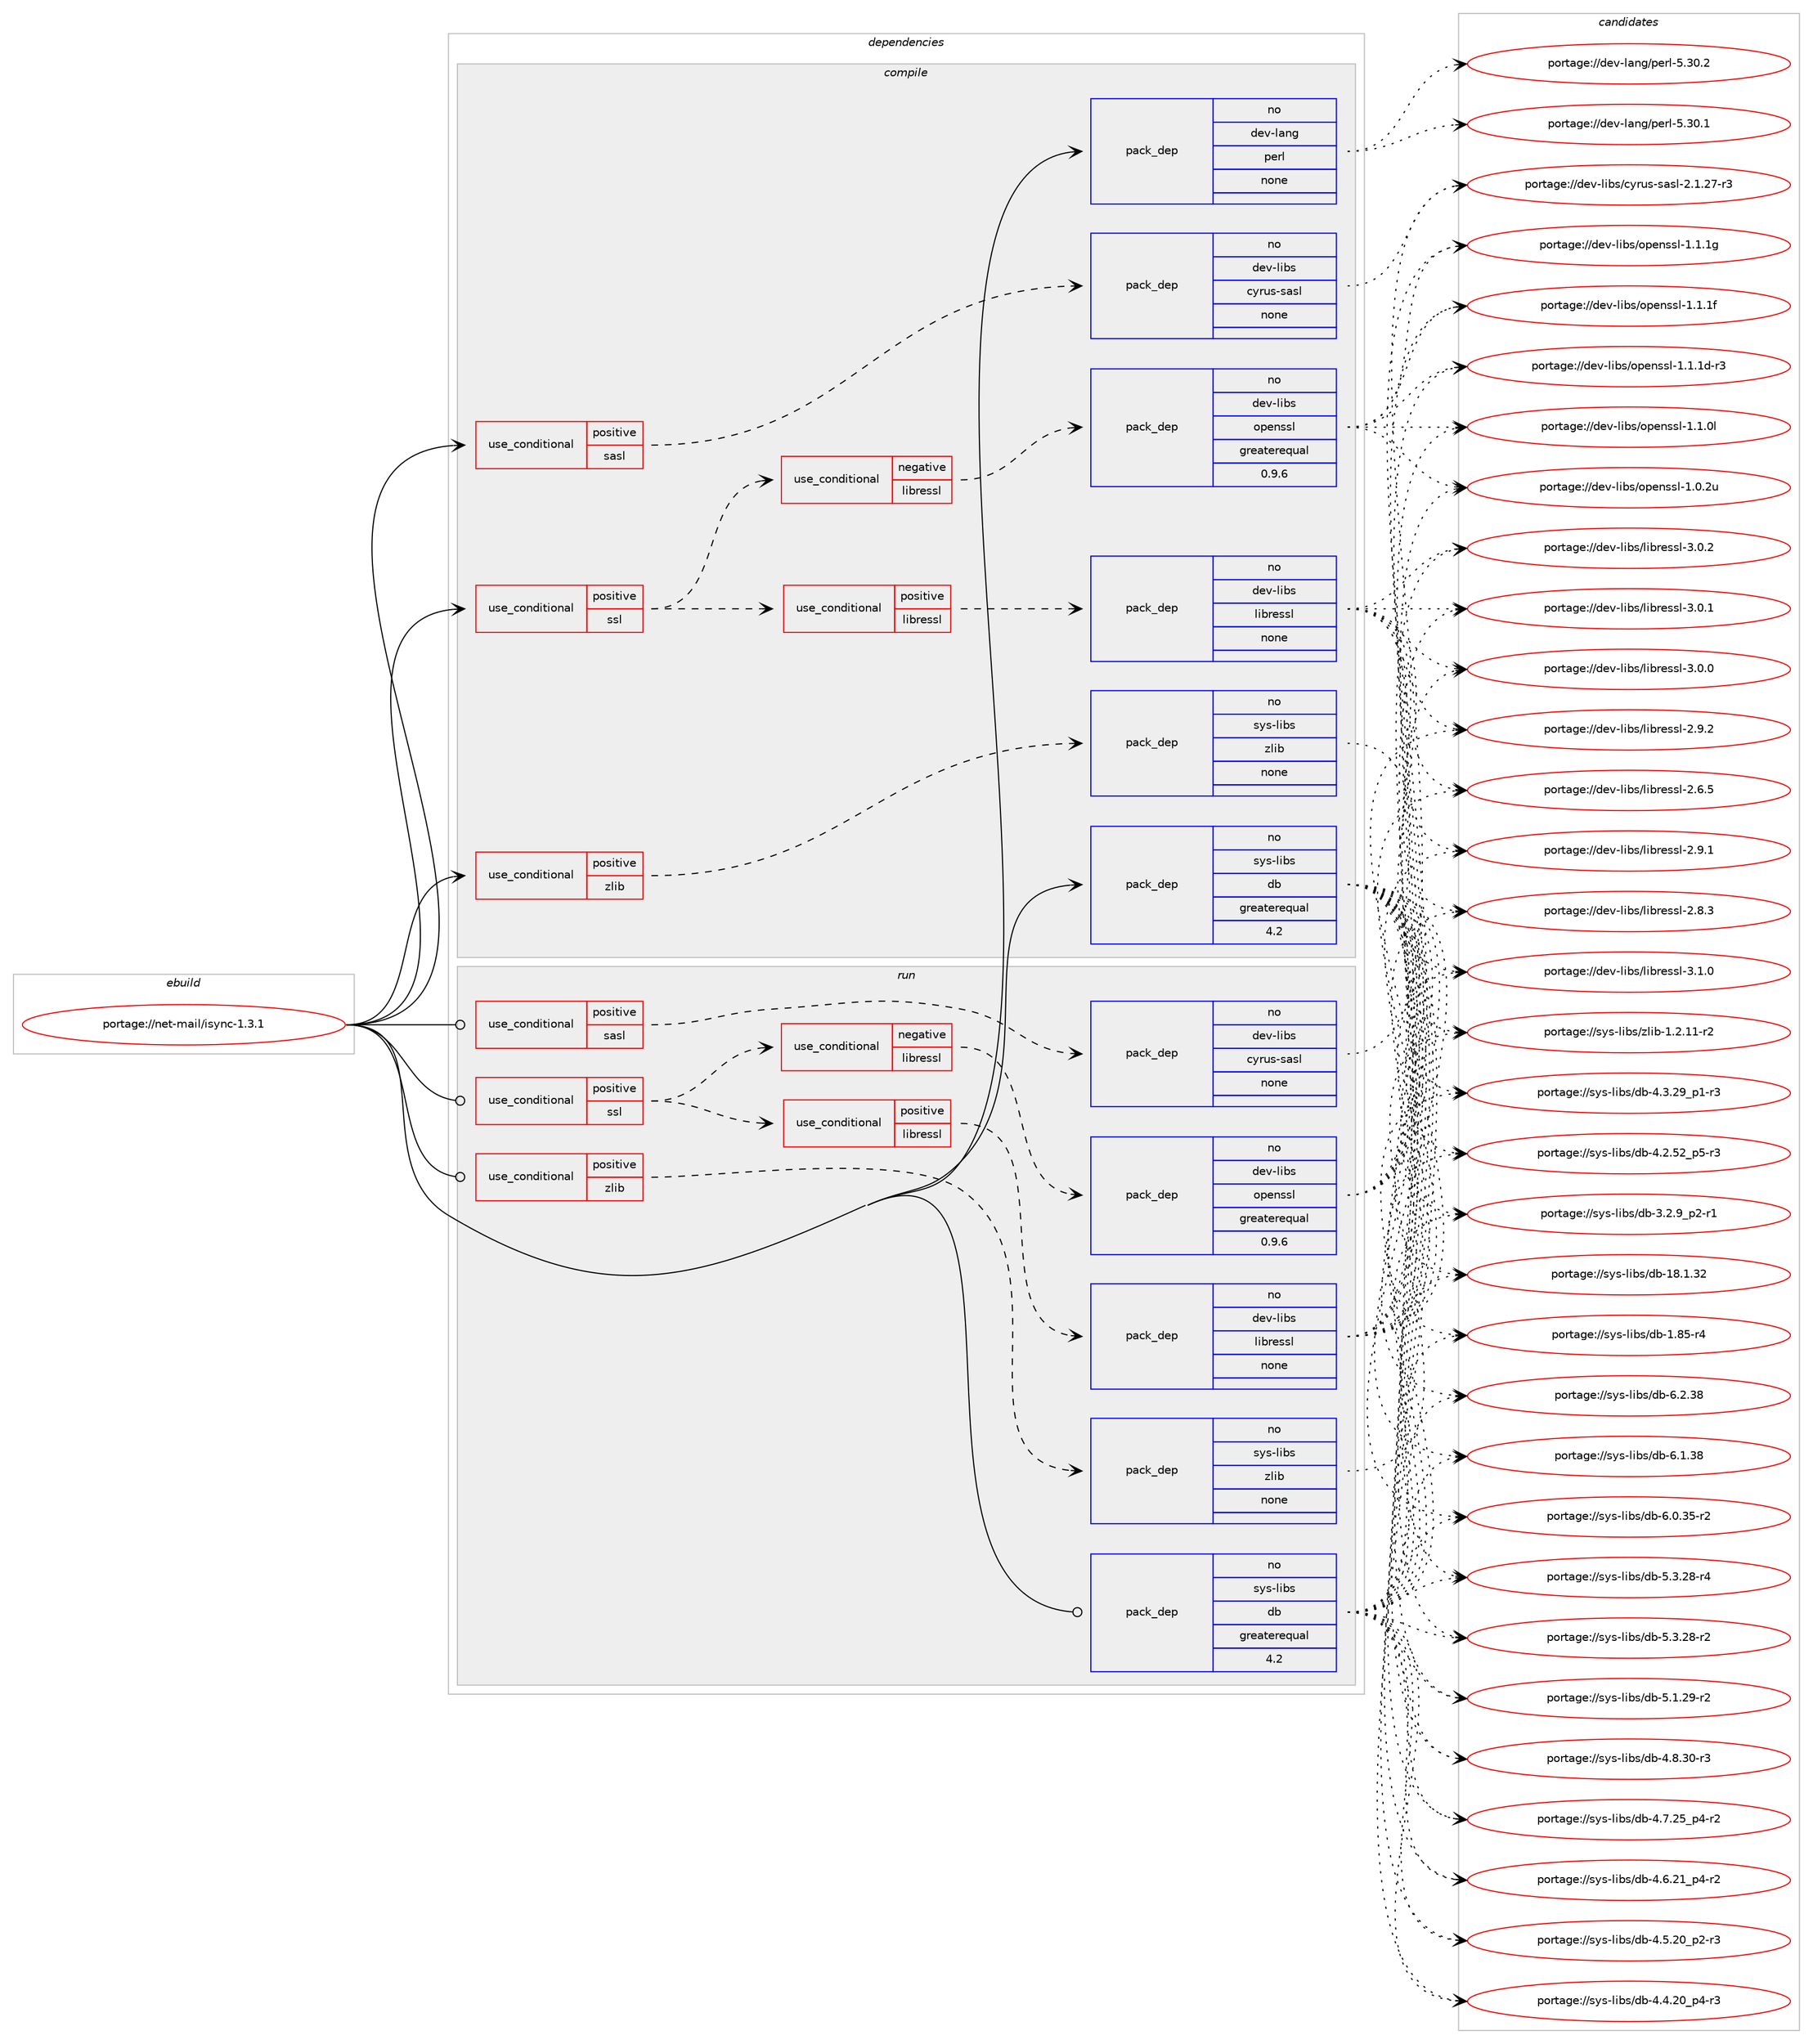digraph prolog {

# *************
# Graph options
# *************

newrank=true;
concentrate=true;
compound=true;
graph [rankdir=LR,fontname=Helvetica,fontsize=10,ranksep=1.5];#, ranksep=2.5, nodesep=0.2];
edge  [arrowhead=vee];
node  [fontname=Helvetica,fontsize=10];

# **********
# The ebuild
# **********

subgraph cluster_leftcol {
color=gray;
rank=same;
label=<<i>ebuild</i>>;
id [label="portage://net-mail/isync-1.3.1", color=red, width=4, href="../net-mail/isync-1.3.1.svg"];
}

# ****************
# The dependencies
# ****************

subgraph cluster_midcol {
color=gray;
label=<<i>dependencies</i>>;
subgraph cluster_compile {
fillcolor="#eeeeee";
style=filled;
label=<<i>compile</i>>;
subgraph cond1126 {
dependency8026 [label=<<TABLE BORDER="0" CELLBORDER="1" CELLSPACING="0" CELLPADDING="4"><TR><TD ROWSPAN="3" CELLPADDING="10">use_conditional</TD></TR><TR><TD>positive</TD></TR><TR><TD>sasl</TD></TR></TABLE>>, shape=none, color=red];
subgraph pack6809 {
dependency8027 [label=<<TABLE BORDER="0" CELLBORDER="1" CELLSPACING="0" CELLPADDING="4" WIDTH="220"><TR><TD ROWSPAN="6" CELLPADDING="30">pack_dep</TD></TR><TR><TD WIDTH="110">no</TD></TR><TR><TD>dev-libs</TD></TR><TR><TD>cyrus-sasl</TD></TR><TR><TD>none</TD></TR><TR><TD></TD></TR></TABLE>>, shape=none, color=blue];
}
dependency8026:e -> dependency8027:w [weight=20,style="dashed",arrowhead="vee"];
}
id:e -> dependency8026:w [weight=20,style="solid",arrowhead="vee"];
subgraph cond1127 {
dependency8028 [label=<<TABLE BORDER="0" CELLBORDER="1" CELLSPACING="0" CELLPADDING="4"><TR><TD ROWSPAN="3" CELLPADDING="10">use_conditional</TD></TR><TR><TD>positive</TD></TR><TR><TD>ssl</TD></TR></TABLE>>, shape=none, color=red];
subgraph cond1128 {
dependency8029 [label=<<TABLE BORDER="0" CELLBORDER="1" CELLSPACING="0" CELLPADDING="4"><TR><TD ROWSPAN="3" CELLPADDING="10">use_conditional</TD></TR><TR><TD>negative</TD></TR><TR><TD>libressl</TD></TR></TABLE>>, shape=none, color=red];
subgraph pack6810 {
dependency8030 [label=<<TABLE BORDER="0" CELLBORDER="1" CELLSPACING="0" CELLPADDING="4" WIDTH="220"><TR><TD ROWSPAN="6" CELLPADDING="30">pack_dep</TD></TR><TR><TD WIDTH="110">no</TD></TR><TR><TD>dev-libs</TD></TR><TR><TD>openssl</TD></TR><TR><TD>greaterequal</TD></TR><TR><TD>0.9.6</TD></TR></TABLE>>, shape=none, color=blue];
}
dependency8029:e -> dependency8030:w [weight=20,style="dashed",arrowhead="vee"];
}
dependency8028:e -> dependency8029:w [weight=20,style="dashed",arrowhead="vee"];
subgraph cond1129 {
dependency8031 [label=<<TABLE BORDER="0" CELLBORDER="1" CELLSPACING="0" CELLPADDING="4"><TR><TD ROWSPAN="3" CELLPADDING="10">use_conditional</TD></TR><TR><TD>positive</TD></TR><TR><TD>libressl</TD></TR></TABLE>>, shape=none, color=red];
subgraph pack6811 {
dependency8032 [label=<<TABLE BORDER="0" CELLBORDER="1" CELLSPACING="0" CELLPADDING="4" WIDTH="220"><TR><TD ROWSPAN="6" CELLPADDING="30">pack_dep</TD></TR><TR><TD WIDTH="110">no</TD></TR><TR><TD>dev-libs</TD></TR><TR><TD>libressl</TD></TR><TR><TD>none</TD></TR><TR><TD></TD></TR></TABLE>>, shape=none, color=blue];
}
dependency8031:e -> dependency8032:w [weight=20,style="dashed",arrowhead="vee"];
}
dependency8028:e -> dependency8031:w [weight=20,style="dashed",arrowhead="vee"];
}
id:e -> dependency8028:w [weight=20,style="solid",arrowhead="vee"];
subgraph cond1130 {
dependency8033 [label=<<TABLE BORDER="0" CELLBORDER="1" CELLSPACING="0" CELLPADDING="4"><TR><TD ROWSPAN="3" CELLPADDING="10">use_conditional</TD></TR><TR><TD>positive</TD></TR><TR><TD>zlib</TD></TR></TABLE>>, shape=none, color=red];
subgraph pack6812 {
dependency8034 [label=<<TABLE BORDER="0" CELLBORDER="1" CELLSPACING="0" CELLPADDING="4" WIDTH="220"><TR><TD ROWSPAN="6" CELLPADDING="30">pack_dep</TD></TR><TR><TD WIDTH="110">no</TD></TR><TR><TD>sys-libs</TD></TR><TR><TD>zlib</TD></TR><TR><TD>none</TD></TR><TR><TD></TD></TR></TABLE>>, shape=none, color=blue];
}
dependency8033:e -> dependency8034:w [weight=20,style="dashed",arrowhead="vee"];
}
id:e -> dependency8033:w [weight=20,style="solid",arrowhead="vee"];
subgraph pack6813 {
dependency8035 [label=<<TABLE BORDER="0" CELLBORDER="1" CELLSPACING="0" CELLPADDING="4" WIDTH="220"><TR><TD ROWSPAN="6" CELLPADDING="30">pack_dep</TD></TR><TR><TD WIDTH="110">no</TD></TR><TR><TD>dev-lang</TD></TR><TR><TD>perl</TD></TR><TR><TD>none</TD></TR><TR><TD></TD></TR></TABLE>>, shape=none, color=blue];
}
id:e -> dependency8035:w [weight=20,style="solid",arrowhead="vee"];
subgraph pack6814 {
dependency8036 [label=<<TABLE BORDER="0" CELLBORDER="1" CELLSPACING="0" CELLPADDING="4" WIDTH="220"><TR><TD ROWSPAN="6" CELLPADDING="30">pack_dep</TD></TR><TR><TD WIDTH="110">no</TD></TR><TR><TD>sys-libs</TD></TR><TR><TD>db</TD></TR><TR><TD>greaterequal</TD></TR><TR><TD>4.2</TD></TR></TABLE>>, shape=none, color=blue];
}
id:e -> dependency8036:w [weight=20,style="solid",arrowhead="vee"];
}
subgraph cluster_compileandrun {
fillcolor="#eeeeee";
style=filled;
label=<<i>compile and run</i>>;
}
subgraph cluster_run {
fillcolor="#eeeeee";
style=filled;
label=<<i>run</i>>;
subgraph cond1131 {
dependency8037 [label=<<TABLE BORDER="0" CELLBORDER="1" CELLSPACING="0" CELLPADDING="4"><TR><TD ROWSPAN="3" CELLPADDING="10">use_conditional</TD></TR><TR><TD>positive</TD></TR><TR><TD>sasl</TD></TR></TABLE>>, shape=none, color=red];
subgraph pack6815 {
dependency8038 [label=<<TABLE BORDER="0" CELLBORDER="1" CELLSPACING="0" CELLPADDING="4" WIDTH="220"><TR><TD ROWSPAN="6" CELLPADDING="30">pack_dep</TD></TR><TR><TD WIDTH="110">no</TD></TR><TR><TD>dev-libs</TD></TR><TR><TD>cyrus-sasl</TD></TR><TR><TD>none</TD></TR><TR><TD></TD></TR></TABLE>>, shape=none, color=blue];
}
dependency8037:e -> dependency8038:w [weight=20,style="dashed",arrowhead="vee"];
}
id:e -> dependency8037:w [weight=20,style="solid",arrowhead="odot"];
subgraph cond1132 {
dependency8039 [label=<<TABLE BORDER="0" CELLBORDER="1" CELLSPACING="0" CELLPADDING="4"><TR><TD ROWSPAN="3" CELLPADDING="10">use_conditional</TD></TR><TR><TD>positive</TD></TR><TR><TD>ssl</TD></TR></TABLE>>, shape=none, color=red];
subgraph cond1133 {
dependency8040 [label=<<TABLE BORDER="0" CELLBORDER="1" CELLSPACING="0" CELLPADDING="4"><TR><TD ROWSPAN="3" CELLPADDING="10">use_conditional</TD></TR><TR><TD>negative</TD></TR><TR><TD>libressl</TD></TR></TABLE>>, shape=none, color=red];
subgraph pack6816 {
dependency8041 [label=<<TABLE BORDER="0" CELLBORDER="1" CELLSPACING="0" CELLPADDING="4" WIDTH="220"><TR><TD ROWSPAN="6" CELLPADDING="30">pack_dep</TD></TR><TR><TD WIDTH="110">no</TD></TR><TR><TD>dev-libs</TD></TR><TR><TD>openssl</TD></TR><TR><TD>greaterequal</TD></TR><TR><TD>0.9.6</TD></TR></TABLE>>, shape=none, color=blue];
}
dependency8040:e -> dependency8041:w [weight=20,style="dashed",arrowhead="vee"];
}
dependency8039:e -> dependency8040:w [weight=20,style="dashed",arrowhead="vee"];
subgraph cond1134 {
dependency8042 [label=<<TABLE BORDER="0" CELLBORDER="1" CELLSPACING="0" CELLPADDING="4"><TR><TD ROWSPAN="3" CELLPADDING="10">use_conditional</TD></TR><TR><TD>positive</TD></TR><TR><TD>libressl</TD></TR></TABLE>>, shape=none, color=red];
subgraph pack6817 {
dependency8043 [label=<<TABLE BORDER="0" CELLBORDER="1" CELLSPACING="0" CELLPADDING="4" WIDTH="220"><TR><TD ROWSPAN="6" CELLPADDING="30">pack_dep</TD></TR><TR><TD WIDTH="110">no</TD></TR><TR><TD>dev-libs</TD></TR><TR><TD>libressl</TD></TR><TR><TD>none</TD></TR><TR><TD></TD></TR></TABLE>>, shape=none, color=blue];
}
dependency8042:e -> dependency8043:w [weight=20,style="dashed",arrowhead="vee"];
}
dependency8039:e -> dependency8042:w [weight=20,style="dashed",arrowhead="vee"];
}
id:e -> dependency8039:w [weight=20,style="solid",arrowhead="odot"];
subgraph cond1135 {
dependency8044 [label=<<TABLE BORDER="0" CELLBORDER="1" CELLSPACING="0" CELLPADDING="4"><TR><TD ROWSPAN="3" CELLPADDING="10">use_conditional</TD></TR><TR><TD>positive</TD></TR><TR><TD>zlib</TD></TR></TABLE>>, shape=none, color=red];
subgraph pack6818 {
dependency8045 [label=<<TABLE BORDER="0" CELLBORDER="1" CELLSPACING="0" CELLPADDING="4" WIDTH="220"><TR><TD ROWSPAN="6" CELLPADDING="30">pack_dep</TD></TR><TR><TD WIDTH="110">no</TD></TR><TR><TD>sys-libs</TD></TR><TR><TD>zlib</TD></TR><TR><TD>none</TD></TR><TR><TD></TD></TR></TABLE>>, shape=none, color=blue];
}
dependency8044:e -> dependency8045:w [weight=20,style="dashed",arrowhead="vee"];
}
id:e -> dependency8044:w [weight=20,style="solid",arrowhead="odot"];
subgraph pack6819 {
dependency8046 [label=<<TABLE BORDER="0" CELLBORDER="1" CELLSPACING="0" CELLPADDING="4" WIDTH="220"><TR><TD ROWSPAN="6" CELLPADDING="30">pack_dep</TD></TR><TR><TD WIDTH="110">no</TD></TR><TR><TD>sys-libs</TD></TR><TR><TD>db</TD></TR><TR><TD>greaterequal</TD></TR><TR><TD>4.2</TD></TR></TABLE>>, shape=none, color=blue];
}
id:e -> dependency8046:w [weight=20,style="solid",arrowhead="odot"];
}
}

# **************
# The candidates
# **************

subgraph cluster_choices {
rank=same;
color=gray;
label=<<i>candidates</i>>;

subgraph choice6809 {
color=black;
nodesep=1;
choice100101118451081059811547991211141171154511597115108455046494650554511451 [label="portage://dev-libs/cyrus-sasl-2.1.27-r3", color=red, width=4,href="../dev-libs/cyrus-sasl-2.1.27-r3.svg"];
dependency8027:e -> choice100101118451081059811547991211141171154511597115108455046494650554511451:w [style=dotted,weight="100"];
}
subgraph choice6810 {
color=black;
nodesep=1;
choice100101118451081059811547111112101110115115108454946494649103 [label="portage://dev-libs/openssl-1.1.1g", color=red, width=4,href="../dev-libs/openssl-1.1.1g.svg"];
choice100101118451081059811547111112101110115115108454946494649102 [label="portage://dev-libs/openssl-1.1.1f", color=red, width=4,href="../dev-libs/openssl-1.1.1f.svg"];
choice1001011184510810598115471111121011101151151084549464946491004511451 [label="portage://dev-libs/openssl-1.1.1d-r3", color=red, width=4,href="../dev-libs/openssl-1.1.1d-r3.svg"];
choice100101118451081059811547111112101110115115108454946494648108 [label="portage://dev-libs/openssl-1.1.0l", color=red, width=4,href="../dev-libs/openssl-1.1.0l.svg"];
choice100101118451081059811547111112101110115115108454946484650117 [label="portage://dev-libs/openssl-1.0.2u", color=red, width=4,href="../dev-libs/openssl-1.0.2u.svg"];
dependency8030:e -> choice100101118451081059811547111112101110115115108454946494649103:w [style=dotted,weight="100"];
dependency8030:e -> choice100101118451081059811547111112101110115115108454946494649102:w [style=dotted,weight="100"];
dependency8030:e -> choice1001011184510810598115471111121011101151151084549464946491004511451:w [style=dotted,weight="100"];
dependency8030:e -> choice100101118451081059811547111112101110115115108454946494648108:w [style=dotted,weight="100"];
dependency8030:e -> choice100101118451081059811547111112101110115115108454946484650117:w [style=dotted,weight="100"];
}
subgraph choice6811 {
color=black;
nodesep=1;
choice10010111845108105981154710810598114101115115108455146494648 [label="portage://dev-libs/libressl-3.1.0", color=red, width=4,href="../dev-libs/libressl-3.1.0.svg"];
choice10010111845108105981154710810598114101115115108455146484650 [label="portage://dev-libs/libressl-3.0.2", color=red, width=4,href="../dev-libs/libressl-3.0.2.svg"];
choice10010111845108105981154710810598114101115115108455146484649 [label="portage://dev-libs/libressl-3.0.1", color=red, width=4,href="../dev-libs/libressl-3.0.1.svg"];
choice10010111845108105981154710810598114101115115108455146484648 [label="portage://dev-libs/libressl-3.0.0", color=red, width=4,href="../dev-libs/libressl-3.0.0.svg"];
choice10010111845108105981154710810598114101115115108455046574650 [label="portage://dev-libs/libressl-2.9.2", color=red, width=4,href="../dev-libs/libressl-2.9.2.svg"];
choice10010111845108105981154710810598114101115115108455046574649 [label="portage://dev-libs/libressl-2.9.1", color=red, width=4,href="../dev-libs/libressl-2.9.1.svg"];
choice10010111845108105981154710810598114101115115108455046564651 [label="portage://dev-libs/libressl-2.8.3", color=red, width=4,href="../dev-libs/libressl-2.8.3.svg"];
choice10010111845108105981154710810598114101115115108455046544653 [label="portage://dev-libs/libressl-2.6.5", color=red, width=4,href="../dev-libs/libressl-2.6.5.svg"];
dependency8032:e -> choice10010111845108105981154710810598114101115115108455146494648:w [style=dotted,weight="100"];
dependency8032:e -> choice10010111845108105981154710810598114101115115108455146484650:w [style=dotted,weight="100"];
dependency8032:e -> choice10010111845108105981154710810598114101115115108455146484649:w [style=dotted,weight="100"];
dependency8032:e -> choice10010111845108105981154710810598114101115115108455146484648:w [style=dotted,weight="100"];
dependency8032:e -> choice10010111845108105981154710810598114101115115108455046574650:w [style=dotted,weight="100"];
dependency8032:e -> choice10010111845108105981154710810598114101115115108455046574649:w [style=dotted,weight="100"];
dependency8032:e -> choice10010111845108105981154710810598114101115115108455046564651:w [style=dotted,weight="100"];
dependency8032:e -> choice10010111845108105981154710810598114101115115108455046544653:w [style=dotted,weight="100"];
}
subgraph choice6812 {
color=black;
nodesep=1;
choice11512111545108105981154712210810598454946504649494511450 [label="portage://sys-libs/zlib-1.2.11-r2", color=red, width=4,href="../sys-libs/zlib-1.2.11-r2.svg"];
dependency8034:e -> choice11512111545108105981154712210810598454946504649494511450:w [style=dotted,weight="100"];
}
subgraph choice6813 {
color=black;
nodesep=1;
choice10010111845108971101034711210111410845534651484650 [label="portage://dev-lang/perl-5.30.2", color=red, width=4,href="../dev-lang/perl-5.30.2.svg"];
choice10010111845108971101034711210111410845534651484649 [label="portage://dev-lang/perl-5.30.1", color=red, width=4,href="../dev-lang/perl-5.30.1.svg"];
dependency8035:e -> choice10010111845108971101034711210111410845534651484650:w [style=dotted,weight="100"];
dependency8035:e -> choice10010111845108971101034711210111410845534651484649:w [style=dotted,weight="100"];
}
subgraph choice6814 {
color=black;
nodesep=1;
choice1151211154510810598115471009845544650465156 [label="portage://sys-libs/db-6.2.38", color=red, width=4,href="../sys-libs/db-6.2.38.svg"];
choice1151211154510810598115471009845544649465156 [label="portage://sys-libs/db-6.1.38", color=red, width=4,href="../sys-libs/db-6.1.38.svg"];
choice11512111545108105981154710098455446484651534511450 [label="portage://sys-libs/db-6.0.35-r2", color=red, width=4,href="../sys-libs/db-6.0.35-r2.svg"];
choice11512111545108105981154710098455346514650564511452 [label="portage://sys-libs/db-5.3.28-r4", color=red, width=4,href="../sys-libs/db-5.3.28-r4.svg"];
choice11512111545108105981154710098455346514650564511450 [label="portage://sys-libs/db-5.3.28-r2", color=red, width=4,href="../sys-libs/db-5.3.28-r2.svg"];
choice11512111545108105981154710098455346494650574511450 [label="portage://sys-libs/db-5.1.29-r2", color=red, width=4,href="../sys-libs/db-5.1.29-r2.svg"];
choice11512111545108105981154710098455246564651484511451 [label="portage://sys-libs/db-4.8.30-r3", color=red, width=4,href="../sys-libs/db-4.8.30-r3.svg"];
choice115121115451081059811547100984552465546505395112524511450 [label="portage://sys-libs/db-4.7.25_p4-r2", color=red, width=4,href="../sys-libs/db-4.7.25_p4-r2.svg"];
choice115121115451081059811547100984552465446504995112524511450 [label="portage://sys-libs/db-4.6.21_p4-r2", color=red, width=4,href="../sys-libs/db-4.6.21_p4-r2.svg"];
choice115121115451081059811547100984552465346504895112504511451 [label="portage://sys-libs/db-4.5.20_p2-r3", color=red, width=4,href="../sys-libs/db-4.5.20_p2-r3.svg"];
choice115121115451081059811547100984552465246504895112524511451 [label="portage://sys-libs/db-4.4.20_p4-r3", color=red, width=4,href="../sys-libs/db-4.4.20_p4-r3.svg"];
choice115121115451081059811547100984552465146505795112494511451 [label="portage://sys-libs/db-4.3.29_p1-r3", color=red, width=4,href="../sys-libs/db-4.3.29_p1-r3.svg"];
choice115121115451081059811547100984552465046535095112534511451 [label="portage://sys-libs/db-4.2.52_p5-r3", color=red, width=4,href="../sys-libs/db-4.2.52_p5-r3.svg"];
choice1151211154510810598115471009845514650465795112504511449 [label="portage://sys-libs/db-3.2.9_p2-r1", color=red, width=4,href="../sys-libs/db-3.2.9_p2-r1.svg"];
choice115121115451081059811547100984549564649465150 [label="portage://sys-libs/db-18.1.32", color=red, width=4,href="../sys-libs/db-18.1.32.svg"];
choice1151211154510810598115471009845494656534511452 [label="portage://sys-libs/db-1.85-r4", color=red, width=4,href="../sys-libs/db-1.85-r4.svg"];
dependency8036:e -> choice1151211154510810598115471009845544650465156:w [style=dotted,weight="100"];
dependency8036:e -> choice1151211154510810598115471009845544649465156:w [style=dotted,weight="100"];
dependency8036:e -> choice11512111545108105981154710098455446484651534511450:w [style=dotted,weight="100"];
dependency8036:e -> choice11512111545108105981154710098455346514650564511452:w [style=dotted,weight="100"];
dependency8036:e -> choice11512111545108105981154710098455346514650564511450:w [style=dotted,weight="100"];
dependency8036:e -> choice11512111545108105981154710098455346494650574511450:w [style=dotted,weight="100"];
dependency8036:e -> choice11512111545108105981154710098455246564651484511451:w [style=dotted,weight="100"];
dependency8036:e -> choice115121115451081059811547100984552465546505395112524511450:w [style=dotted,weight="100"];
dependency8036:e -> choice115121115451081059811547100984552465446504995112524511450:w [style=dotted,weight="100"];
dependency8036:e -> choice115121115451081059811547100984552465346504895112504511451:w [style=dotted,weight="100"];
dependency8036:e -> choice115121115451081059811547100984552465246504895112524511451:w [style=dotted,weight="100"];
dependency8036:e -> choice115121115451081059811547100984552465146505795112494511451:w [style=dotted,weight="100"];
dependency8036:e -> choice115121115451081059811547100984552465046535095112534511451:w [style=dotted,weight="100"];
dependency8036:e -> choice1151211154510810598115471009845514650465795112504511449:w [style=dotted,weight="100"];
dependency8036:e -> choice115121115451081059811547100984549564649465150:w [style=dotted,weight="100"];
dependency8036:e -> choice1151211154510810598115471009845494656534511452:w [style=dotted,weight="100"];
}
subgraph choice6815 {
color=black;
nodesep=1;
choice100101118451081059811547991211141171154511597115108455046494650554511451 [label="portage://dev-libs/cyrus-sasl-2.1.27-r3", color=red, width=4,href="../dev-libs/cyrus-sasl-2.1.27-r3.svg"];
dependency8038:e -> choice100101118451081059811547991211141171154511597115108455046494650554511451:w [style=dotted,weight="100"];
}
subgraph choice6816 {
color=black;
nodesep=1;
choice100101118451081059811547111112101110115115108454946494649103 [label="portage://dev-libs/openssl-1.1.1g", color=red, width=4,href="../dev-libs/openssl-1.1.1g.svg"];
choice100101118451081059811547111112101110115115108454946494649102 [label="portage://dev-libs/openssl-1.1.1f", color=red, width=4,href="../dev-libs/openssl-1.1.1f.svg"];
choice1001011184510810598115471111121011101151151084549464946491004511451 [label="portage://dev-libs/openssl-1.1.1d-r3", color=red, width=4,href="../dev-libs/openssl-1.1.1d-r3.svg"];
choice100101118451081059811547111112101110115115108454946494648108 [label="portage://dev-libs/openssl-1.1.0l", color=red, width=4,href="../dev-libs/openssl-1.1.0l.svg"];
choice100101118451081059811547111112101110115115108454946484650117 [label="portage://dev-libs/openssl-1.0.2u", color=red, width=4,href="../dev-libs/openssl-1.0.2u.svg"];
dependency8041:e -> choice100101118451081059811547111112101110115115108454946494649103:w [style=dotted,weight="100"];
dependency8041:e -> choice100101118451081059811547111112101110115115108454946494649102:w [style=dotted,weight="100"];
dependency8041:e -> choice1001011184510810598115471111121011101151151084549464946491004511451:w [style=dotted,weight="100"];
dependency8041:e -> choice100101118451081059811547111112101110115115108454946494648108:w [style=dotted,weight="100"];
dependency8041:e -> choice100101118451081059811547111112101110115115108454946484650117:w [style=dotted,weight="100"];
}
subgraph choice6817 {
color=black;
nodesep=1;
choice10010111845108105981154710810598114101115115108455146494648 [label="portage://dev-libs/libressl-3.1.0", color=red, width=4,href="../dev-libs/libressl-3.1.0.svg"];
choice10010111845108105981154710810598114101115115108455146484650 [label="portage://dev-libs/libressl-3.0.2", color=red, width=4,href="../dev-libs/libressl-3.0.2.svg"];
choice10010111845108105981154710810598114101115115108455146484649 [label="portage://dev-libs/libressl-3.0.1", color=red, width=4,href="../dev-libs/libressl-3.0.1.svg"];
choice10010111845108105981154710810598114101115115108455146484648 [label="portage://dev-libs/libressl-3.0.0", color=red, width=4,href="../dev-libs/libressl-3.0.0.svg"];
choice10010111845108105981154710810598114101115115108455046574650 [label="portage://dev-libs/libressl-2.9.2", color=red, width=4,href="../dev-libs/libressl-2.9.2.svg"];
choice10010111845108105981154710810598114101115115108455046574649 [label="portage://dev-libs/libressl-2.9.1", color=red, width=4,href="../dev-libs/libressl-2.9.1.svg"];
choice10010111845108105981154710810598114101115115108455046564651 [label="portage://dev-libs/libressl-2.8.3", color=red, width=4,href="../dev-libs/libressl-2.8.3.svg"];
choice10010111845108105981154710810598114101115115108455046544653 [label="portage://dev-libs/libressl-2.6.5", color=red, width=4,href="../dev-libs/libressl-2.6.5.svg"];
dependency8043:e -> choice10010111845108105981154710810598114101115115108455146494648:w [style=dotted,weight="100"];
dependency8043:e -> choice10010111845108105981154710810598114101115115108455146484650:w [style=dotted,weight="100"];
dependency8043:e -> choice10010111845108105981154710810598114101115115108455146484649:w [style=dotted,weight="100"];
dependency8043:e -> choice10010111845108105981154710810598114101115115108455146484648:w [style=dotted,weight="100"];
dependency8043:e -> choice10010111845108105981154710810598114101115115108455046574650:w [style=dotted,weight="100"];
dependency8043:e -> choice10010111845108105981154710810598114101115115108455046574649:w [style=dotted,weight="100"];
dependency8043:e -> choice10010111845108105981154710810598114101115115108455046564651:w [style=dotted,weight="100"];
dependency8043:e -> choice10010111845108105981154710810598114101115115108455046544653:w [style=dotted,weight="100"];
}
subgraph choice6818 {
color=black;
nodesep=1;
choice11512111545108105981154712210810598454946504649494511450 [label="portage://sys-libs/zlib-1.2.11-r2", color=red, width=4,href="../sys-libs/zlib-1.2.11-r2.svg"];
dependency8045:e -> choice11512111545108105981154712210810598454946504649494511450:w [style=dotted,weight="100"];
}
subgraph choice6819 {
color=black;
nodesep=1;
choice1151211154510810598115471009845544650465156 [label="portage://sys-libs/db-6.2.38", color=red, width=4,href="../sys-libs/db-6.2.38.svg"];
choice1151211154510810598115471009845544649465156 [label="portage://sys-libs/db-6.1.38", color=red, width=4,href="../sys-libs/db-6.1.38.svg"];
choice11512111545108105981154710098455446484651534511450 [label="portage://sys-libs/db-6.0.35-r2", color=red, width=4,href="../sys-libs/db-6.0.35-r2.svg"];
choice11512111545108105981154710098455346514650564511452 [label="portage://sys-libs/db-5.3.28-r4", color=red, width=4,href="../sys-libs/db-5.3.28-r4.svg"];
choice11512111545108105981154710098455346514650564511450 [label="portage://sys-libs/db-5.3.28-r2", color=red, width=4,href="../sys-libs/db-5.3.28-r2.svg"];
choice11512111545108105981154710098455346494650574511450 [label="portage://sys-libs/db-5.1.29-r2", color=red, width=4,href="../sys-libs/db-5.1.29-r2.svg"];
choice11512111545108105981154710098455246564651484511451 [label="portage://sys-libs/db-4.8.30-r3", color=red, width=4,href="../sys-libs/db-4.8.30-r3.svg"];
choice115121115451081059811547100984552465546505395112524511450 [label="portage://sys-libs/db-4.7.25_p4-r2", color=red, width=4,href="../sys-libs/db-4.7.25_p4-r2.svg"];
choice115121115451081059811547100984552465446504995112524511450 [label="portage://sys-libs/db-4.6.21_p4-r2", color=red, width=4,href="../sys-libs/db-4.6.21_p4-r2.svg"];
choice115121115451081059811547100984552465346504895112504511451 [label="portage://sys-libs/db-4.5.20_p2-r3", color=red, width=4,href="../sys-libs/db-4.5.20_p2-r3.svg"];
choice115121115451081059811547100984552465246504895112524511451 [label="portage://sys-libs/db-4.4.20_p4-r3", color=red, width=4,href="../sys-libs/db-4.4.20_p4-r3.svg"];
choice115121115451081059811547100984552465146505795112494511451 [label="portage://sys-libs/db-4.3.29_p1-r3", color=red, width=4,href="../sys-libs/db-4.3.29_p1-r3.svg"];
choice115121115451081059811547100984552465046535095112534511451 [label="portage://sys-libs/db-4.2.52_p5-r3", color=red, width=4,href="../sys-libs/db-4.2.52_p5-r3.svg"];
choice1151211154510810598115471009845514650465795112504511449 [label="portage://sys-libs/db-3.2.9_p2-r1", color=red, width=4,href="../sys-libs/db-3.2.9_p2-r1.svg"];
choice115121115451081059811547100984549564649465150 [label="portage://sys-libs/db-18.1.32", color=red, width=4,href="../sys-libs/db-18.1.32.svg"];
choice1151211154510810598115471009845494656534511452 [label="portage://sys-libs/db-1.85-r4", color=red, width=4,href="../sys-libs/db-1.85-r4.svg"];
dependency8046:e -> choice1151211154510810598115471009845544650465156:w [style=dotted,weight="100"];
dependency8046:e -> choice1151211154510810598115471009845544649465156:w [style=dotted,weight="100"];
dependency8046:e -> choice11512111545108105981154710098455446484651534511450:w [style=dotted,weight="100"];
dependency8046:e -> choice11512111545108105981154710098455346514650564511452:w [style=dotted,weight="100"];
dependency8046:e -> choice11512111545108105981154710098455346514650564511450:w [style=dotted,weight="100"];
dependency8046:e -> choice11512111545108105981154710098455346494650574511450:w [style=dotted,weight="100"];
dependency8046:e -> choice11512111545108105981154710098455246564651484511451:w [style=dotted,weight="100"];
dependency8046:e -> choice115121115451081059811547100984552465546505395112524511450:w [style=dotted,weight="100"];
dependency8046:e -> choice115121115451081059811547100984552465446504995112524511450:w [style=dotted,weight="100"];
dependency8046:e -> choice115121115451081059811547100984552465346504895112504511451:w [style=dotted,weight="100"];
dependency8046:e -> choice115121115451081059811547100984552465246504895112524511451:w [style=dotted,weight="100"];
dependency8046:e -> choice115121115451081059811547100984552465146505795112494511451:w [style=dotted,weight="100"];
dependency8046:e -> choice115121115451081059811547100984552465046535095112534511451:w [style=dotted,weight="100"];
dependency8046:e -> choice1151211154510810598115471009845514650465795112504511449:w [style=dotted,weight="100"];
dependency8046:e -> choice115121115451081059811547100984549564649465150:w [style=dotted,weight="100"];
dependency8046:e -> choice1151211154510810598115471009845494656534511452:w [style=dotted,weight="100"];
}
}

}
